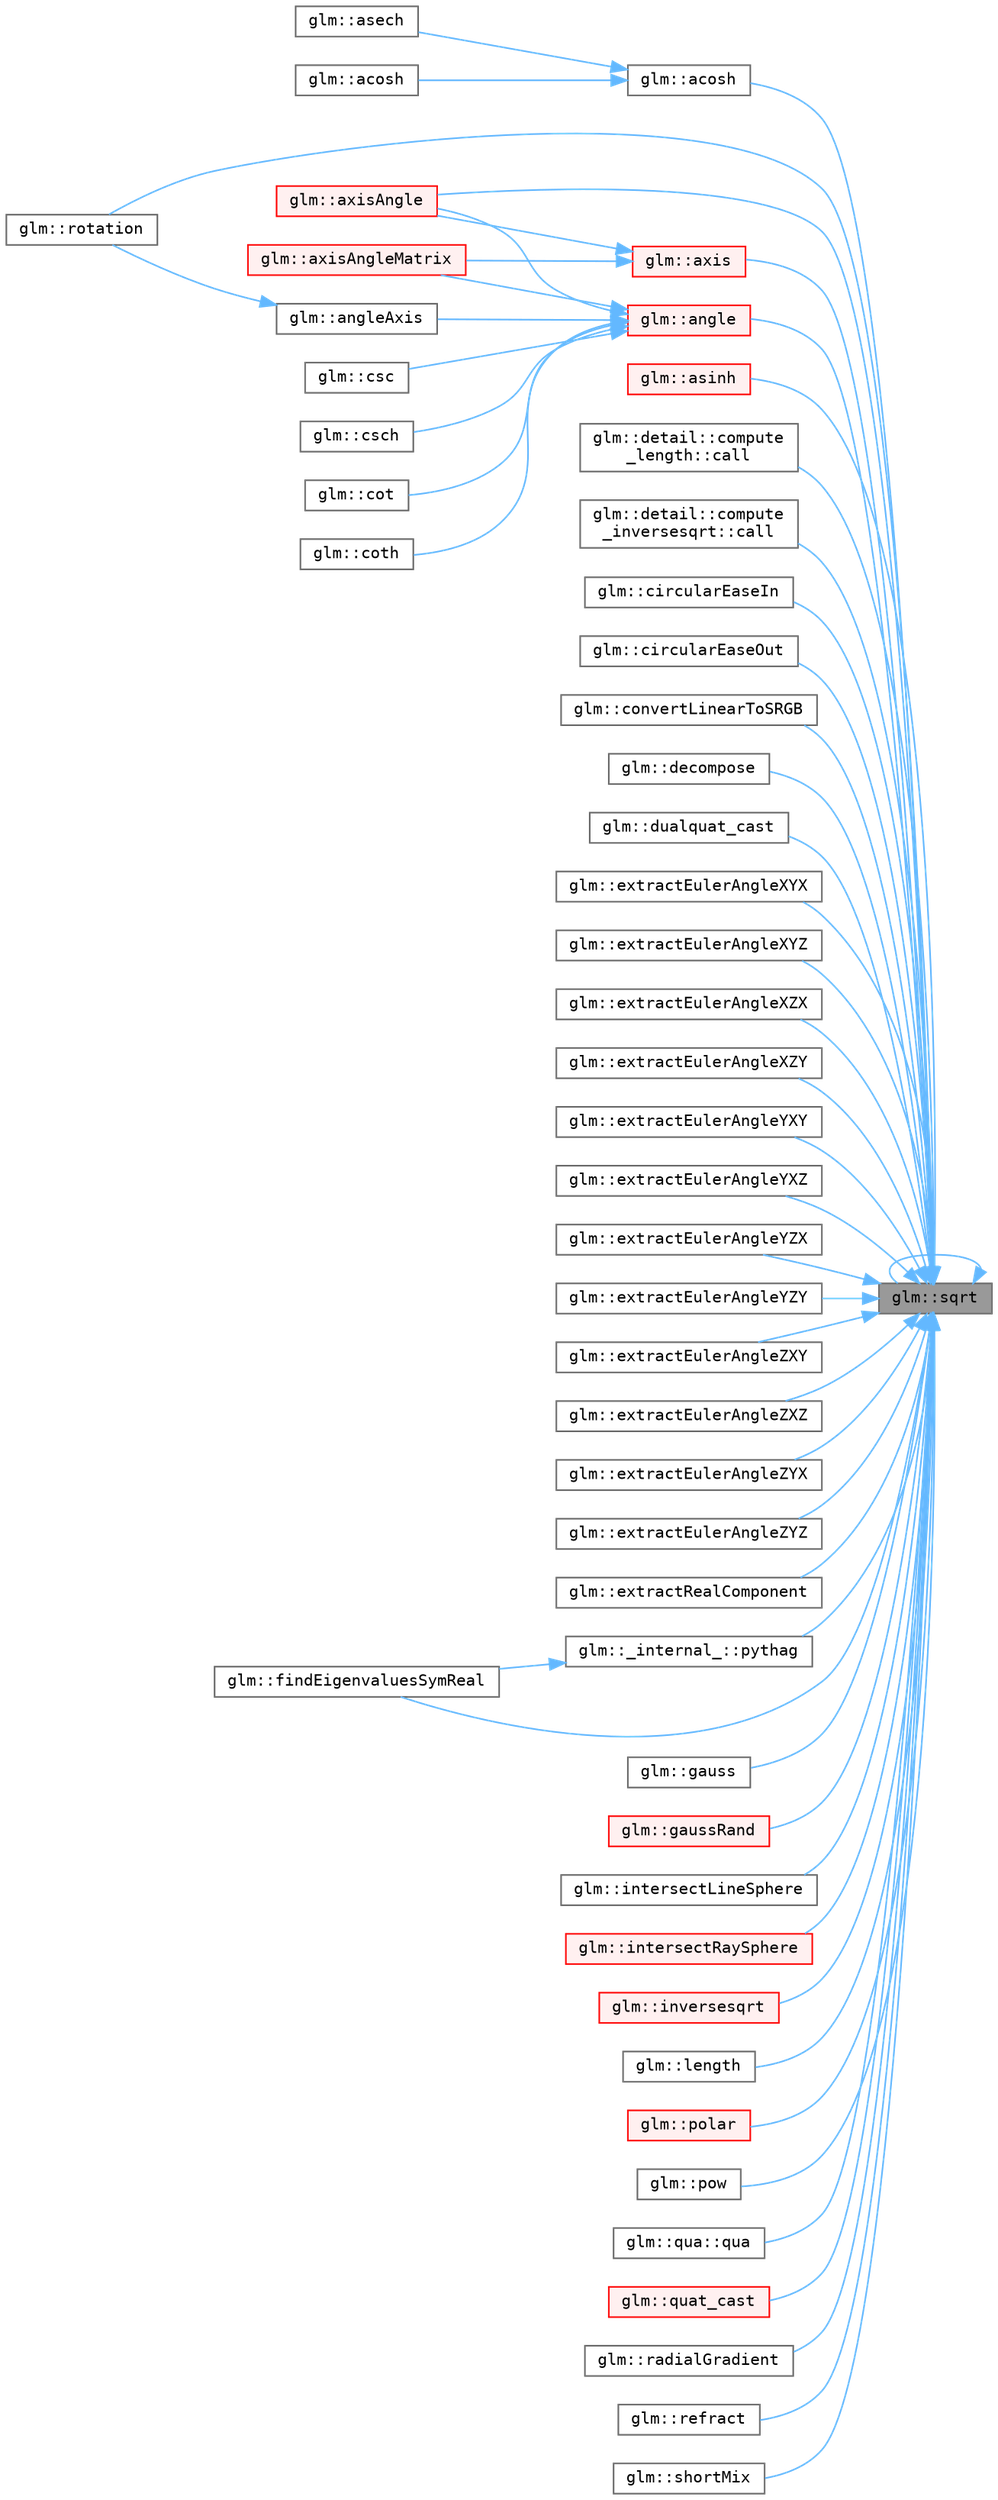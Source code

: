 digraph "glm::sqrt"
{
 // LATEX_PDF_SIZE
  bgcolor="transparent";
  edge [fontname=Terminal,fontsize=10,labelfontname=Helvetica,labelfontsize=10];
  node [fontname=Terminal,fontsize=10,shape=box,height=0.2,width=0.4];
  rankdir="RL";
  Node1 [label="glm::sqrt",height=0.2,width=0.4,color="gray40", fillcolor="grey60", style="filled", fontcolor="black",tooltip=" "];
  Node1 -> Node2 [dir="back",color="steelblue1",style="solid"];
  Node2 [label="glm::acosh",height=0.2,width=0.4,color="grey40", fillcolor="white", style="filled",URL="$namespaceglm.html#a68b59a562e15154aa2ef3bfb8f2348dc",tooltip=" "];
  Node2 -> Node3 [dir="back",color="steelblue1",style="solid"];
  Node3 [label="glm::acosh",height=0.2,width=0.4,color="grey40", fillcolor="white", style="filled",URL="$group__core__func__trigonometric.html#ga6cc737d23e600f02d4cdd37877ca8967",tooltip=" "];
  Node2 -> Node4 [dir="back",color="steelblue1",style="solid"];
  Node4 [label="glm::asech",height=0.2,width=0.4,color="grey40", fillcolor="white", style="filled",URL="$group__ext__scalar__reciprocal.html#gaec7586dccfe431f850d006f3824b8ca6",tooltip=" "];
  Node1 -> Node5 [dir="back",color="steelblue1",style="solid"];
  Node5 [label="glm::angle",height=0.2,width=0.4,color="red", fillcolor="#FFF0F0", style="filled",URL="$group__ext__quaternion__trigonometric.html#ga8aa248b31d5ade470c87304df5eb7bd8",tooltip=" "];
  Node5 -> Node6 [dir="back",color="steelblue1",style="solid"];
  Node6 [label="glm::angleAxis",height=0.2,width=0.4,color="grey40", fillcolor="white", style="filled",URL="$group__ext__quaternion__trigonometric.html#gaff39bc5f51f734fea1170ba68da07268",tooltip=" "];
  Node6 -> Node7 [dir="back",color="steelblue1",style="solid"];
  Node7 [label="glm::rotation",height=0.2,width=0.4,color="grey40", fillcolor="white", style="filled",URL="$group__gtx__quaternion.html#gadbb992b52cef49dd3b11966e34260d17",tooltip=" "];
  Node5 -> Node8 [dir="back",color="steelblue1",style="solid"];
  Node8 [label="glm::axisAngle",height=0.2,width=0.4,color="red", fillcolor="#FFF0F0", style="filled",URL="$group__gtx__matrix__interpolation.html#ga75220364722b0e367df98af61de4c3e5",tooltip=" "];
  Node5 -> Node10 [dir="back",color="steelblue1",style="solid"];
  Node10 [label="glm::axisAngleMatrix",height=0.2,width=0.4,color="red", fillcolor="#FFF0F0", style="filled",URL="$group__gtx__matrix__interpolation.html#ga32e12a4b569ab8742ca2eb37969a8701",tooltip=" "];
  Node5 -> Node11 [dir="back",color="steelblue1",style="solid"];
  Node11 [label="glm::cot",height=0.2,width=0.4,color="grey40", fillcolor="white", style="filled",URL="$group__ext__scalar__reciprocal.html#ga3a7b517a95bbd3ad74da3aea87a66314",tooltip=" "];
  Node5 -> Node12 [dir="back",color="steelblue1",style="solid"];
  Node12 [label="glm::coth",height=0.2,width=0.4,color="grey40", fillcolor="white", style="filled",URL="$group__ext__scalar__reciprocal.html#ga6b8b770eb7198e4dea59d52e6db81442",tooltip=" "];
  Node5 -> Node13 [dir="back",color="steelblue1",style="solid"];
  Node13 [label="glm::csc",height=0.2,width=0.4,color="grey40", fillcolor="white", style="filled",URL="$group__ext__scalar__reciprocal.html#ga59dd0005b6474eea48af743b4f14ebbb",tooltip=" "];
  Node5 -> Node14 [dir="back",color="steelblue1",style="solid"];
  Node14 [label="glm::csch",height=0.2,width=0.4,color="grey40", fillcolor="white", style="filled",URL="$group__ext__scalar__reciprocal.html#ga6d95843ff3ca6472ab399ba171d290a0",tooltip=" "];
  Node1 -> Node37 [dir="back",color="steelblue1",style="solid"];
  Node37 [label="glm::asinh",height=0.2,width=0.4,color="red", fillcolor="#FFF0F0", style="filled",URL="$namespaceglm.html#a95c8fa9b13f28e9bb3e232c67ad7e419",tooltip=" "];
  Node1 -> Node40 [dir="back",color="steelblue1",style="solid"];
  Node40 [label="glm::axis",height=0.2,width=0.4,color="red", fillcolor="#FFF0F0", style="filled",URL="$group__ext__quaternion__trigonometric.html#gac2b65b953ea72827e172fc39035964a7",tooltip=" "];
  Node40 -> Node8 [dir="back",color="steelblue1",style="solid"];
  Node40 -> Node10 [dir="back",color="steelblue1",style="solid"];
  Node1 -> Node8 [dir="back",color="steelblue1",style="solid"];
  Node1 -> Node41 [dir="back",color="steelblue1",style="solid"];
  Node41 [label="glm::detail::compute\l_length::call",height=0.2,width=0.4,color="grey40", fillcolor="white", style="filled",URL="$structglm_1_1detail_1_1compute__length.html#a91fe692eca594f06b642810fd4fc1a6e",tooltip=" "];
  Node1 -> Node42 [dir="back",color="steelblue1",style="solid"];
  Node42 [label="glm::detail::compute\l_inversesqrt::call",height=0.2,width=0.4,color="grey40", fillcolor="white", style="filled",URL="$structglm_1_1detail_1_1compute__inversesqrt.html#a0dd0f32e60f454dc0b6e020e537b8030",tooltip=" "];
  Node1 -> Node43 [dir="back",color="steelblue1",style="solid"];
  Node43 [label="glm::circularEaseIn",height=0.2,width=0.4,color="grey40", fillcolor="white", style="filled",URL="$group__gtx__easing.html#ga34508d4b204a321ec26d6086aa047997",tooltip=" "];
  Node1 -> Node44 [dir="back",color="steelblue1",style="solid"];
  Node44 [label="glm::circularEaseOut",height=0.2,width=0.4,color="grey40", fillcolor="white", style="filled",URL="$group__gtx__easing.html#ga26fefde9ced9b72745fe21f1a3fe8da7",tooltip=" "];
  Node1 -> Node45 [dir="back",color="steelblue1",style="solid"];
  Node45 [label="glm::convertLinearToSRGB",height=0.2,width=0.4,color="grey40", fillcolor="white", style="filled",URL="$namespaceglm.html#af9889ceb7def3910a669b57bcb59b75c",tooltip=" "];
  Node1 -> Node46 [dir="back",color="steelblue1",style="solid"];
  Node46 [label="glm::decompose",height=0.2,width=0.4,color="grey40", fillcolor="white", style="filled",URL="$group__gtx__matrix__decompose.html#gabd7878e1b23aab583bc01040c5ed2b71",tooltip=" "];
  Node1 -> Node47 [dir="back",color="steelblue1",style="solid"];
  Node47 [label="glm::dualquat_cast",height=0.2,width=0.4,color="grey40", fillcolor="white", style="filled",URL="$group__gtx__dual__quaternion.html#gaf0936dbcf46ae51820ba445e2f097ee8",tooltip=" "];
  Node1 -> Node48 [dir="back",color="steelblue1",style="solid"];
  Node48 [label="glm::extractEulerAngleXYX",height=0.2,width=0.4,color="grey40", fillcolor="white", style="filled",URL="$group__gtx__euler__angles.html#gadec3152f46d46dcd32974f0a2c0a7735",tooltip=" "];
  Node1 -> Node49 [dir="back",color="steelblue1",style="solid"];
  Node49 [label="glm::extractEulerAngleXYZ",height=0.2,width=0.4,color="grey40", fillcolor="white", style="filled",URL="$group__gtx__euler__angles.html#ga866e1524edc5daaeee54cc9e11ec892e",tooltip=" "];
  Node1 -> Node50 [dir="back",color="steelblue1",style="solid"];
  Node50 [label="glm::extractEulerAngleXZX",height=0.2,width=0.4,color="grey40", fillcolor="white", style="filled",URL="$group__gtx__euler__angles.html#gaf58030785bc2cde1dcd95a04d50d64ff",tooltip=" "];
  Node1 -> Node51 [dir="back",color="steelblue1",style="solid"];
  Node51 [label="glm::extractEulerAngleXZY",height=0.2,width=0.4,color="grey40", fillcolor="white", style="filled",URL="$group__gtx__euler__angles.html#gaffe92a3c19724f523678cb67144fd569",tooltip=" "];
  Node1 -> Node52 [dir="back",color="steelblue1",style="solid"];
  Node52 [label="glm::extractEulerAngleYXY",height=0.2,width=0.4,color="grey40", fillcolor="white", style="filled",URL="$group__gtx__euler__angles.html#gae14dd2c752ed179325171f45f464c6d7",tooltip=" "];
  Node1 -> Node53 [dir="back",color="steelblue1",style="solid"];
  Node53 [label="glm::extractEulerAngleYXZ",height=0.2,width=0.4,color="grey40", fillcolor="white", style="filled",URL="$group__gtx__euler__angles.html#ga8dd77fb7274dd8916a98749b8ccb033a",tooltip=" "];
  Node1 -> Node54 [dir="back",color="steelblue1",style="solid"];
  Node54 [label="glm::extractEulerAngleYZX",height=0.2,width=0.4,color="grey40", fillcolor="white", style="filled",URL="$group__gtx__euler__angles.html#gadb39c3a164364100eff69e7db2a3269d",tooltip=" "];
  Node1 -> Node55 [dir="back",color="steelblue1",style="solid"];
  Node55 [label="glm::extractEulerAngleYZY",height=0.2,width=0.4,color="grey40", fillcolor="white", style="filled",URL="$group__gtx__euler__angles.html#gabe88a80471a85be2561430194009393a",tooltip=" "];
  Node1 -> Node56 [dir="back",color="steelblue1",style="solid"];
  Node56 [label="glm::extractEulerAngleZXY",height=0.2,width=0.4,color="grey40", fillcolor="white", style="filled",URL="$group__gtx__euler__angles.html#ga5ed7760c1140ff8ff8f8c444b8bb0612",tooltip=" "];
  Node1 -> Node57 [dir="back",color="steelblue1",style="solid"];
  Node57 [label="glm::extractEulerAngleZXZ",height=0.2,width=0.4,color="grey40", fillcolor="white", style="filled",URL="$group__gtx__euler__angles.html#ga698604d09198fa41207abc7f1a6ae6c1",tooltip=" "];
  Node1 -> Node58 [dir="back",color="steelblue1",style="solid"];
  Node58 [label="glm::extractEulerAngleZYX",height=0.2,width=0.4,color="grey40", fillcolor="white", style="filled",URL="$group__gtx__euler__angles.html#ga25c33ad5744c43d9601dc1c44a4b2696",tooltip=" "];
  Node1 -> Node59 [dir="back",color="steelblue1",style="solid"];
  Node59 [label="glm::extractEulerAngleZYZ",height=0.2,width=0.4,color="grey40", fillcolor="white", style="filled",URL="$group__gtx__euler__angles.html#ga6009526e30e85db3a40a2bb63b6c9442",tooltip=" "];
  Node1 -> Node60 [dir="back",color="steelblue1",style="solid"];
  Node60 [label="glm::extractRealComponent",height=0.2,width=0.4,color="grey40", fillcolor="white", style="filled",URL="$group__gtx__quaternion.html#ga321953c1b2e7befe6f5dcfddbfc6b76b",tooltip=" "];
  Node1 -> Node61 [dir="back",color="steelblue1",style="solid"];
  Node61 [label="glm::findEigenvaluesSymReal",height=0.2,width=0.4,color="grey40", fillcolor="white", style="filled",URL="$group__gtx__pca.html#ga0586007af1073c8b0f629bca0ee7c46c",tooltip=" "];
  Node1 -> Node62 [dir="back",color="steelblue1",style="solid"];
  Node62 [label="glm::gauss",height=0.2,width=0.4,color="grey40", fillcolor="white", style="filled",URL="$group__gtx__functions.html#ga0b50b197ff74261a0fad90f4b8d24702",tooltip=" "];
  Node1 -> Node63 [dir="back",color="steelblue1",style="solid"];
  Node63 [label="glm::gaussRand",height=0.2,width=0.4,color="red", fillcolor="#FFF0F0", style="filled",URL="$group__gtc__random.html#ga5193a83e49e4fdc5652c084711083574",tooltip=" "];
  Node1 -> Node65 [dir="back",color="steelblue1",style="solid"];
  Node65 [label="glm::intersectLineSphere",height=0.2,width=0.4,color="grey40", fillcolor="white", style="filled",URL="$group__gtx__intersect.html#ga9c68139f3d8a4f3d7fe45f9dbc0de5b7",tooltip=" "];
  Node1 -> Node66 [dir="back",color="steelblue1",style="solid"];
  Node66 [label="glm::intersectRaySphere",height=0.2,width=0.4,color="red", fillcolor="#FFF0F0", style="filled",URL="$group__gtx__intersect.html#ga69367b81be6a589e3a1f9661b4430a27",tooltip=" "];
  Node1 -> Node68 [dir="back",color="steelblue1",style="solid"];
  Node68 [label="glm::inversesqrt",height=0.2,width=0.4,color="red", fillcolor="#FFF0F0", style="filled",URL="$namespaceglm.html#a5e3dd2bba414db15477d43ca9d71acf5",tooltip=" "];
  Node1 -> Node74 [dir="back",color="steelblue1",style="solid"];
  Node74 [label="glm::length",height=0.2,width=0.4,color="grey40", fillcolor="white", style="filled",URL="$group__ext__quaternion__geometric.html#gab703732449be6c7199369b3f9a91ed38",tooltip=" "];
  Node1 -> Node75 [dir="back",color="steelblue1",style="solid"];
  Node75 [label="glm::polar",height=0.2,width=0.4,color="red", fillcolor="#FFF0F0", style="filled",URL="$group__gtx__polar__coordinates.html#gaba267270e686615d598de0ffda7bd484",tooltip=" "];
  Node1 -> Node77 [dir="back",color="steelblue1",style="solid"];
  Node77 [label="glm::pow",height=0.2,width=0.4,color="grey40", fillcolor="white", style="filled",URL="$group__ext__quaternion__transform.html#gafab75a9b1cf95c4a38df7aeac0becee7",tooltip=" "];
  Node1 -> Node78 [dir="back",color="steelblue1",style="solid"];
  Node78 [label="glm::_internal_::pythag",height=0.2,width=0.4,color="grey40", fillcolor="white", style="filled",URL="$namespaceglm_1_1__internal__.html#ad1f4dd8ff22fe0a43f0636693c670343",tooltip=" "];
  Node78 -> Node61 [dir="back",color="steelblue1",style="solid"];
  Node1 -> Node79 [dir="back",color="steelblue1",style="solid"];
  Node79 [label="glm::qua::qua",height=0.2,width=0.4,color="grey40", fillcolor="white", style="filled",URL="$structglm_1_1qua.html#a2e42c2862340654ea5ce26ad12554a8f",tooltip="Explicit conversion operators."];
  Node1 -> Node80 [dir="back",color="steelblue1",style="solid"];
  Node80 [label="glm::quat_cast",height=0.2,width=0.4,color="red", fillcolor="#FFF0F0", style="filled",URL="$group__gtc__quaternion.html#ga3d350068ce0d14e4496cb844eb79a05f",tooltip=" "];
  Node1 -> Node84 [dir="back",color="steelblue1",style="solid"];
  Node84 [label="glm::radialGradient",height=0.2,width=0.4,color="grey40", fillcolor="white", style="filled",URL="$group__gtx__gradient__paint.html#gaaecb1e93de4cbe0758b882812d4da294",tooltip=" "];
  Node1 -> Node85 [dir="back",color="steelblue1",style="solid"];
  Node85 [label="glm::refract",height=0.2,width=0.4,color="grey40", fillcolor="white", style="filled",URL="$namespaceglm.html#ae4b0245b42a72957d3026ac365731821",tooltip=" "];
  Node1 -> Node7 [dir="back",color="steelblue1",style="solid"];
  Node1 -> Node86 [dir="back",color="steelblue1",style="solid"];
  Node86 [label="glm::shortMix",height=0.2,width=0.4,color="grey40", fillcolor="white", style="filled",URL="$group__gtx__quaternion.html#gaa67d8a157c0c4df05354aafd2e40aa72",tooltip=" "];
  Node1 -> Node1 [dir="back",color="steelblue1",style="solid"];
}
